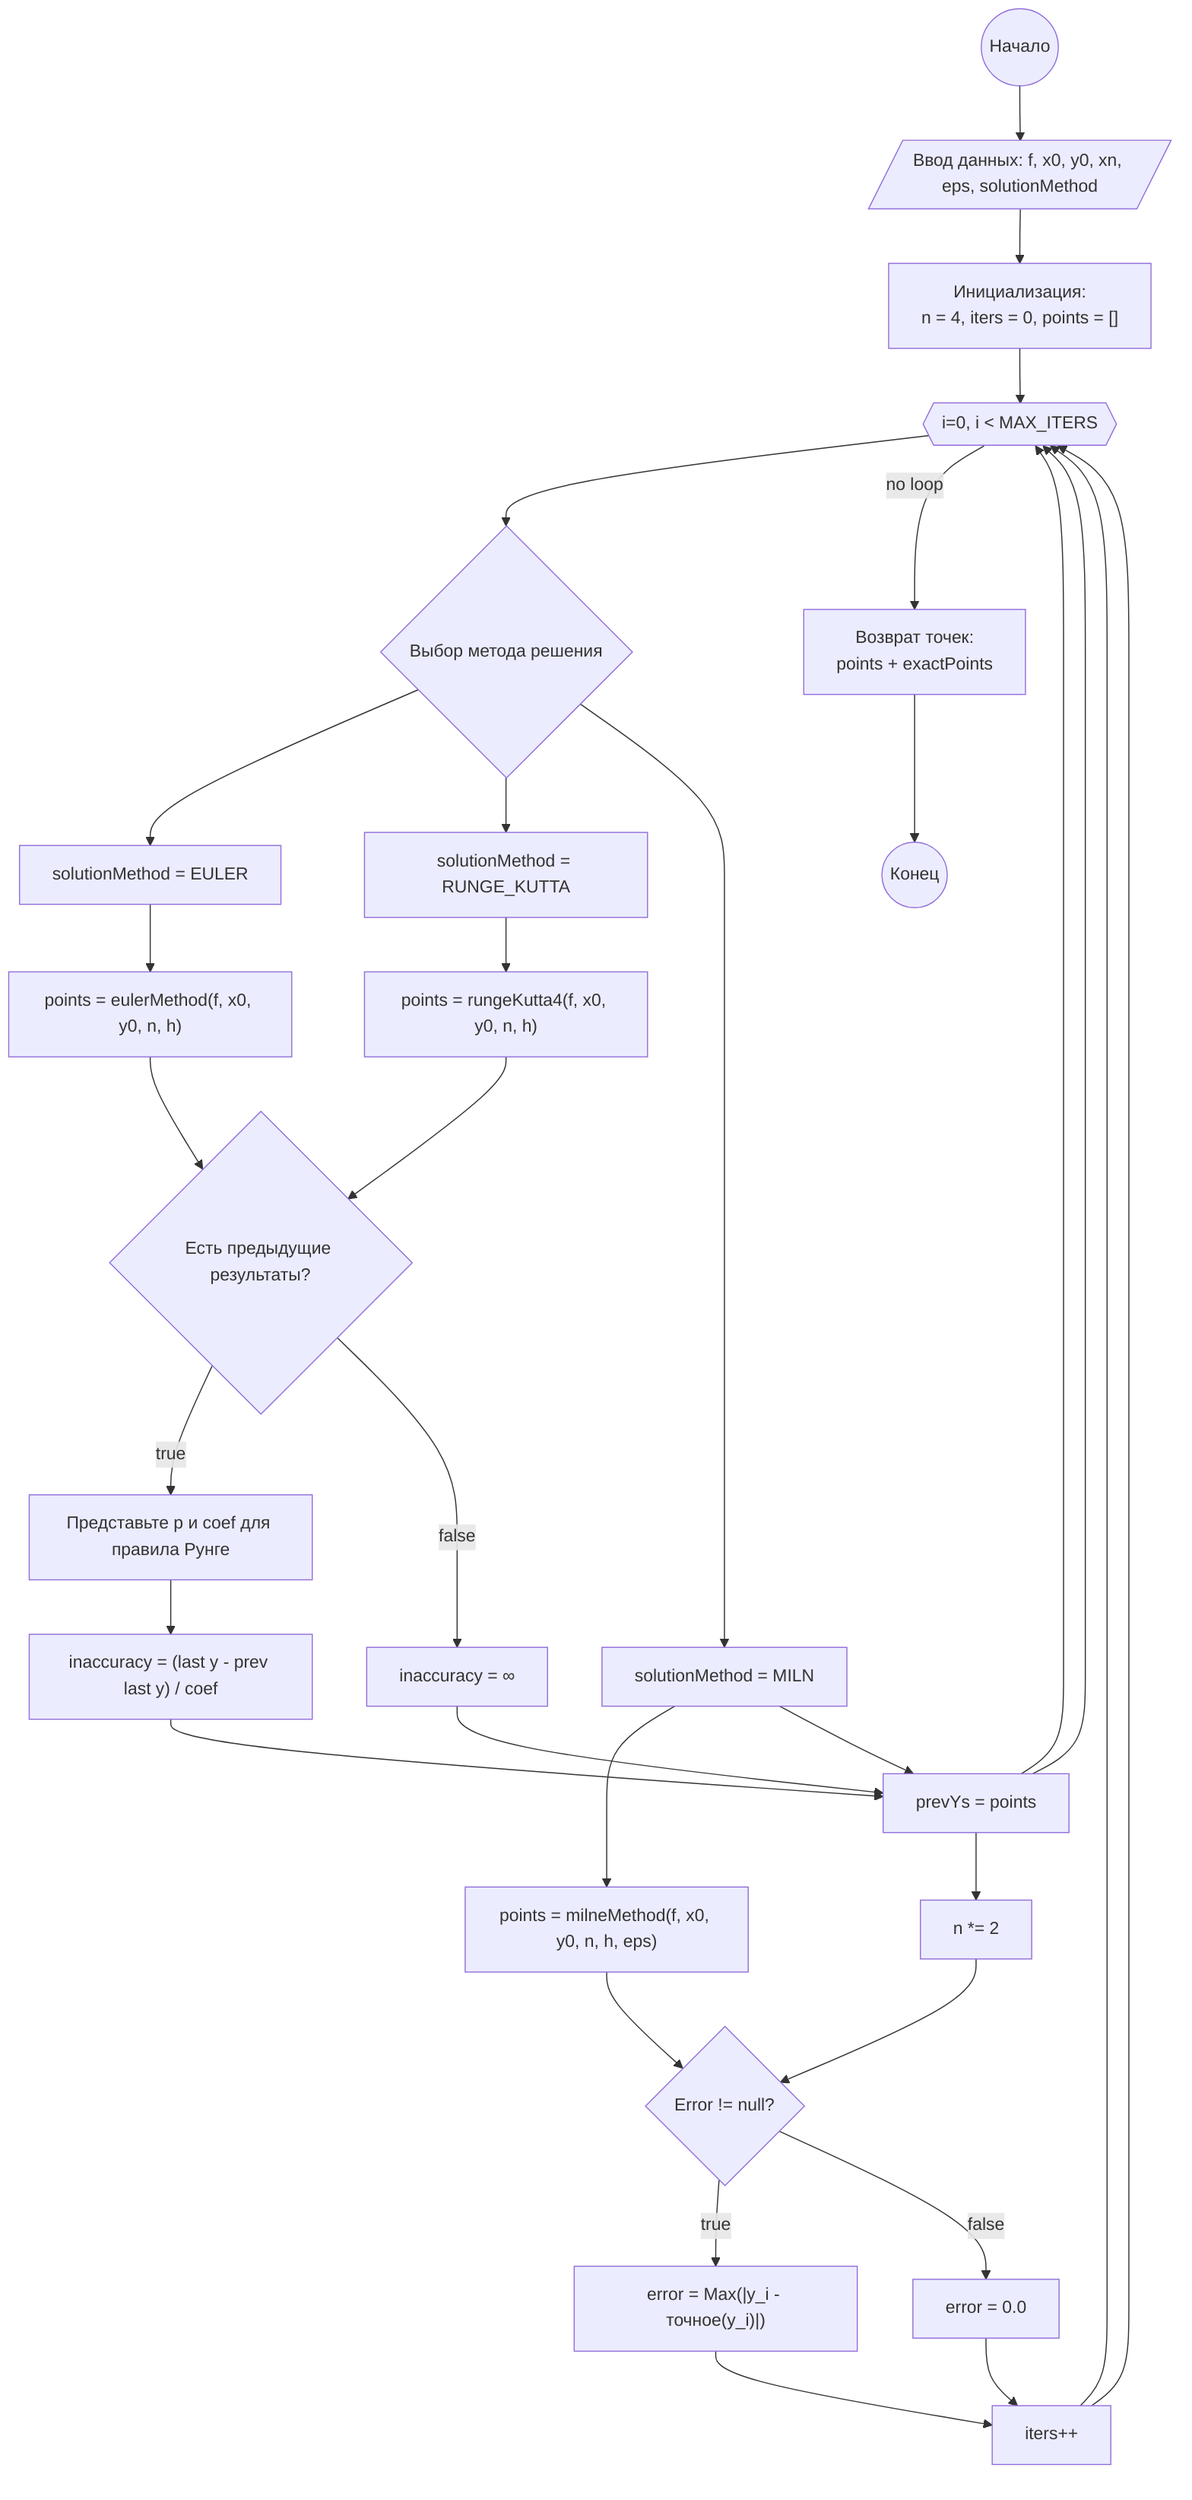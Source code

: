 graph TD
    A(("Начало"))
    B[/"Ввод данных: f, x0, y0, xn, eps, solutionMethod"/]
    C["Инициализация: \nn = 4, iters = 0, points = []"]
    D{{"i=0, i < MAX_ITERS"}}

    CHOICE{"Выбор метода решения"}
    METHOD1["solutionMethod = EULER"]
    METHOD2["solutionMethod = RUNGE_KUTTA"]
    METHOD3["solutionMethod = MILN"]

    RUN_EULER["points = eulerMethod(f, x0, y0, n, h)"]
    RUN_RUNGE_KUTTA["points = rungeKutta4(f, x0, y0, n, h)"]
    RUN_MILN["points = milneMethod(f, x0, y0, n, h, eps)"]

    IF_PREV{"Есть предыдущие результаты?"}
    COEF["Представьте p и coef для правила Рунге"]
    CHECK_INACCURACY1["inaccuracy = (last y - prev last y) / coef"]
    CHECK_INACCURACY2["inaccuracy = ∞"]

    UPDATE["prevYs = points"]
    DOUBLE_N["n *= 2"]
    INC_ITER["iters++"]

    CHECK_ERROR{"Error != null?"}
    ERROR1["error = Max(|y_i - точное(y_i)|)"]
    ERROR2["error = 0.0"]

    RETURN_POINTS["Возврат точек: \n points + exactPoints"]
    E(("Конец"))

    A --> B --> C --> D --> CHOICE
    CHOICE --> METHOD1 --> RUN_EULER --> IF_PREV
    CHOICE --> METHOD2 --> RUN_RUNGE_KUTTA --> IF_PREV
    CHOICE --> METHOD3 --> RUN_MILN --> CHECK_ERROR

    IF_PREV -- true --> COEF --> CHECK_INACCURACY1 --> UPDATE --> D
    IF_PREV -- false --> CHECK_INACCURACY2 --> UPDATE --> D

    METHOD3 --> UPDATE --> DOUBLE_N --> CHECK_ERROR

    CHECK_ERROR -- true --> ERROR1 --> INC_ITER --> D
    CHECK_ERROR -- false --> ERROR2 --> INC_ITER --> D

    D -- no loop --> RETURN_POINTS --> E